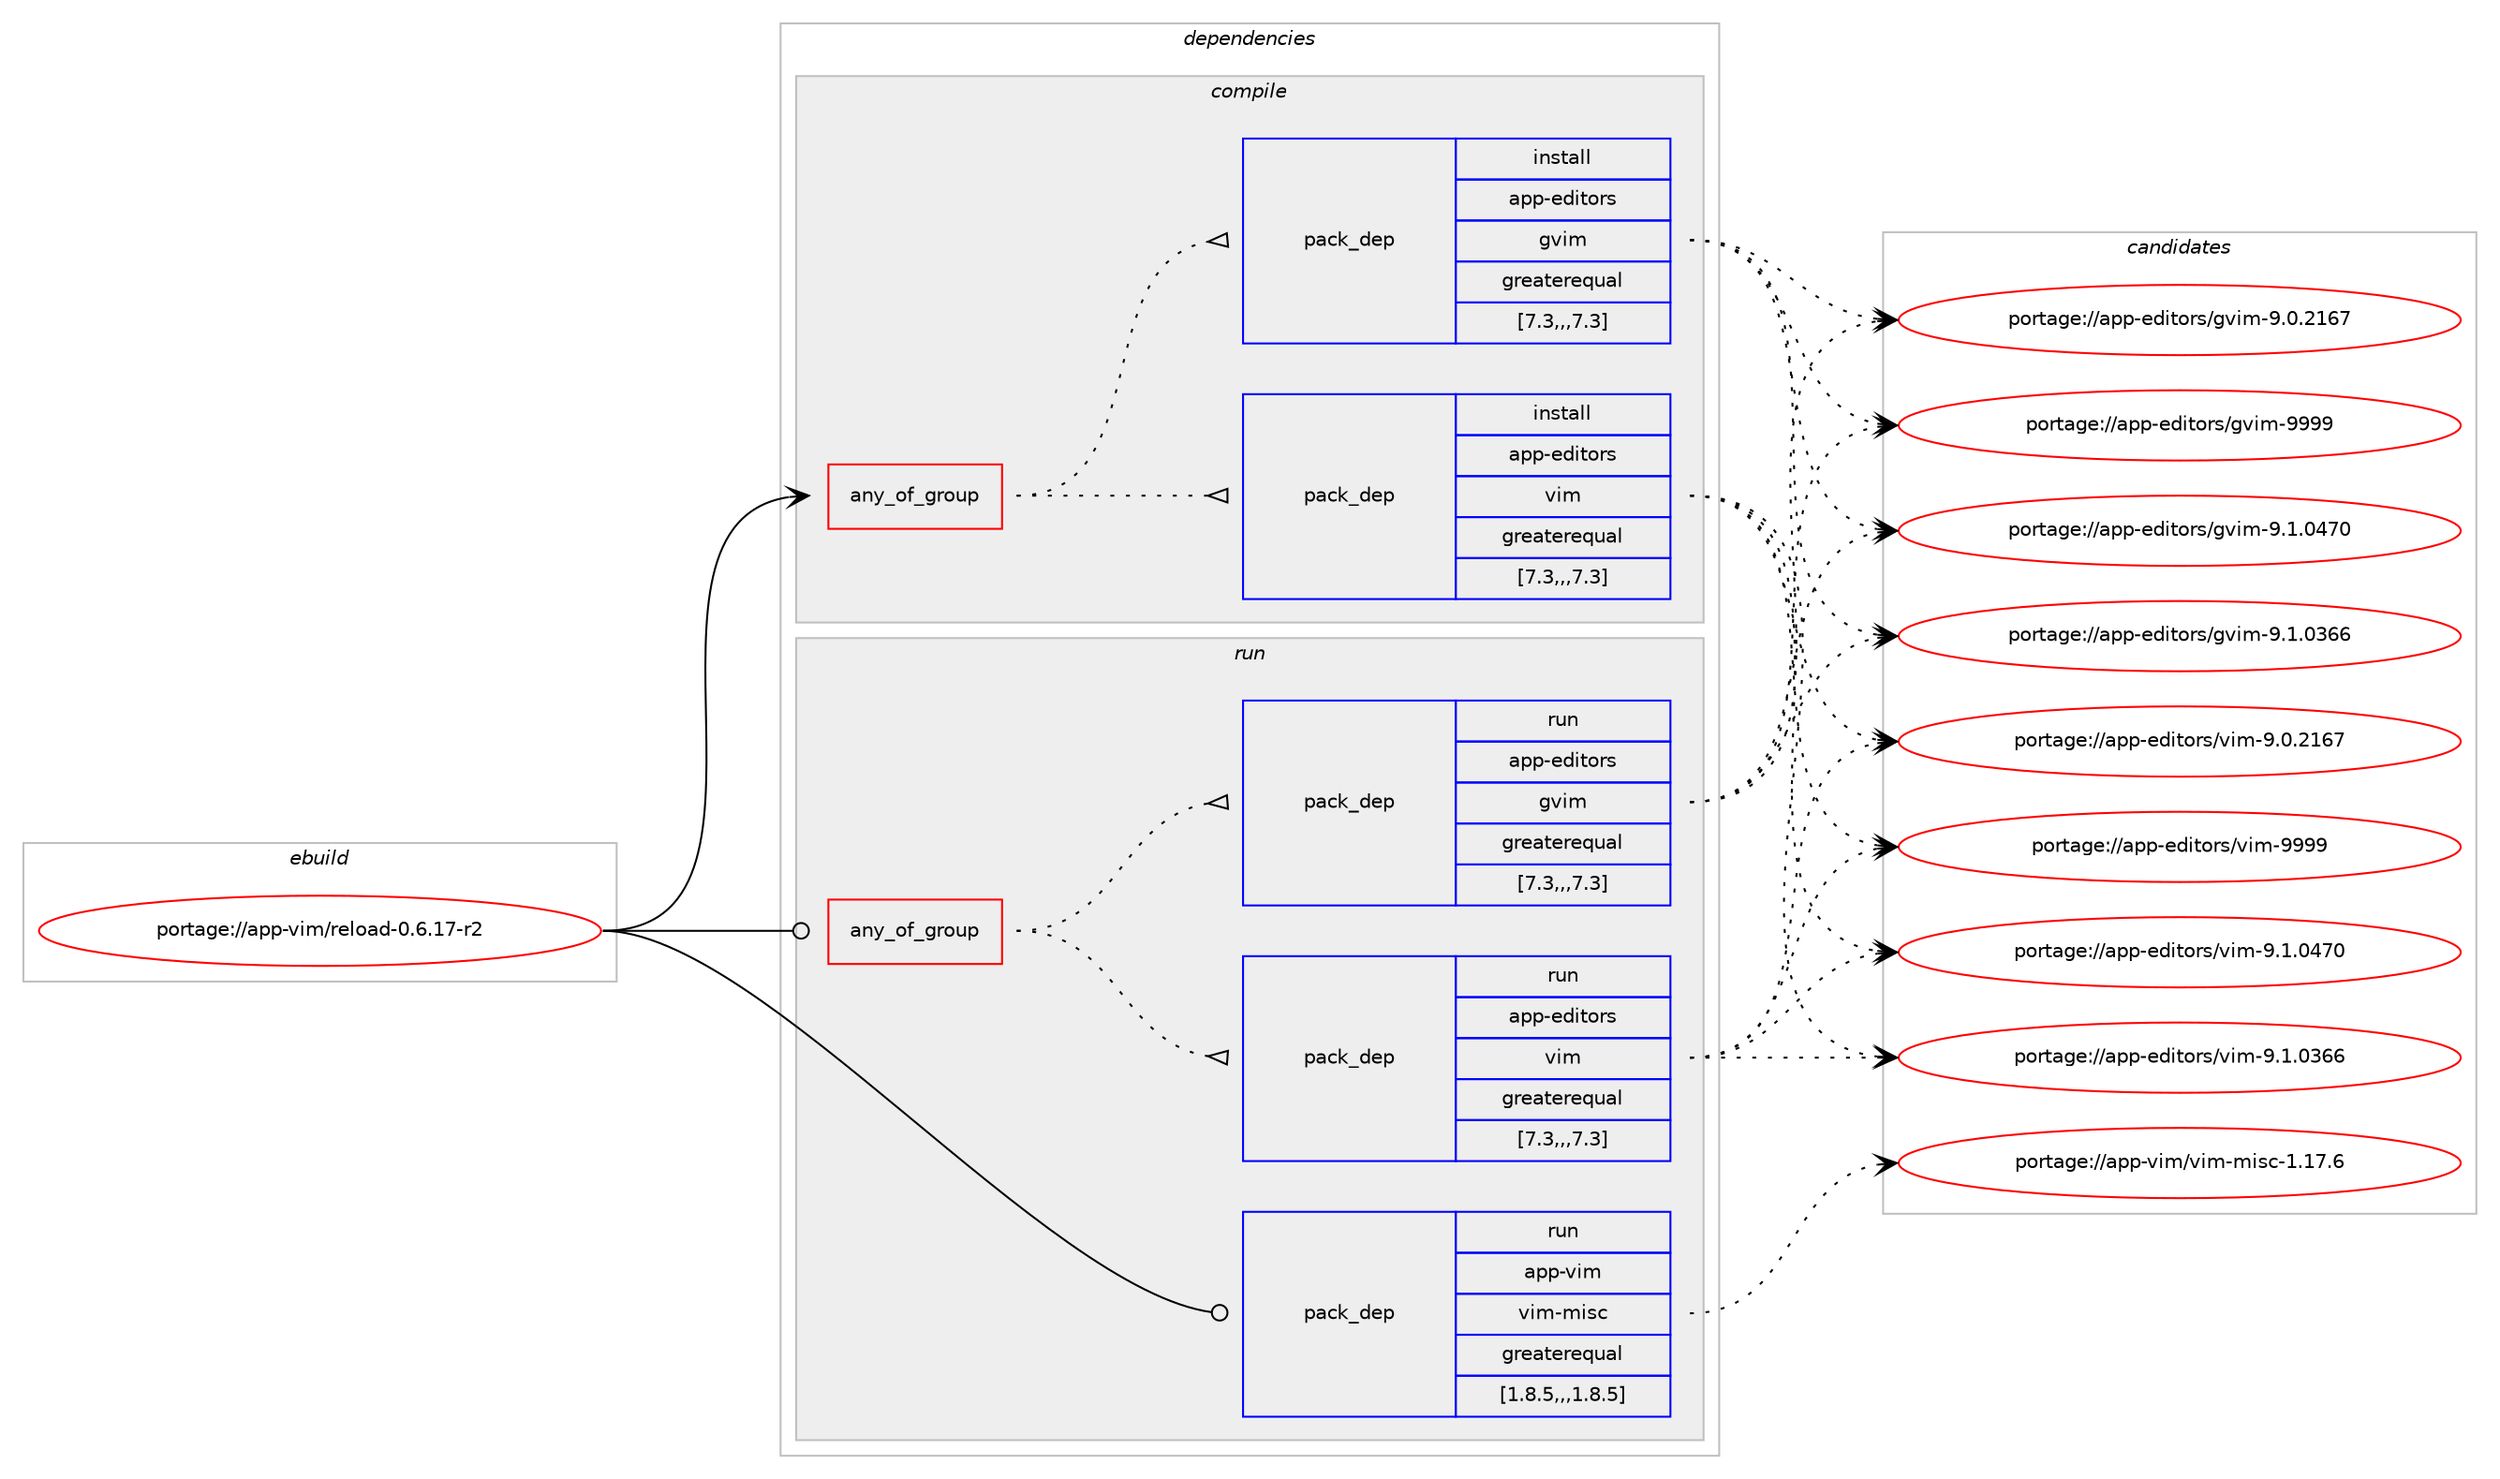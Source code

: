 digraph prolog {

# *************
# Graph options
# *************

newrank=true;
concentrate=true;
compound=true;
graph [rankdir=LR,fontname=Helvetica,fontsize=10,ranksep=1.5];#, ranksep=2.5, nodesep=0.2];
edge  [arrowhead=vee];
node  [fontname=Helvetica,fontsize=10];

# **********
# The ebuild
# **********

subgraph cluster_leftcol {
color=gray;
label=<<i>ebuild</i>>;
id [label="portage://app-vim/reload-0.6.17-r2", color=red, width=4, href="../app-vim/reload-0.6.17-r2.svg"];
}

# ****************
# The dependencies
# ****************

subgraph cluster_midcol {
color=gray;
label=<<i>dependencies</i>>;
subgraph cluster_compile {
fillcolor="#eeeeee";
style=filled;
label=<<i>compile</i>>;
subgraph any4075 {
dependency555378 [label=<<TABLE BORDER="0" CELLBORDER="1" CELLSPACING="0" CELLPADDING="4"><TR><TD CELLPADDING="10">any_of_group</TD></TR></TABLE>>, shape=none, color=red];subgraph pack404785 {
dependency555379 [label=<<TABLE BORDER="0" CELLBORDER="1" CELLSPACING="0" CELLPADDING="4" WIDTH="220"><TR><TD ROWSPAN="6" CELLPADDING="30">pack_dep</TD></TR><TR><TD WIDTH="110">install</TD></TR><TR><TD>app-editors</TD></TR><TR><TD>vim</TD></TR><TR><TD>greaterequal</TD></TR><TR><TD>[7.3,,,7.3]</TD></TR></TABLE>>, shape=none, color=blue];
}
dependency555378:e -> dependency555379:w [weight=20,style="dotted",arrowhead="oinv"];
subgraph pack404786 {
dependency555380 [label=<<TABLE BORDER="0" CELLBORDER="1" CELLSPACING="0" CELLPADDING="4" WIDTH="220"><TR><TD ROWSPAN="6" CELLPADDING="30">pack_dep</TD></TR><TR><TD WIDTH="110">install</TD></TR><TR><TD>app-editors</TD></TR><TR><TD>gvim</TD></TR><TR><TD>greaterequal</TD></TR><TR><TD>[7.3,,,7.3]</TD></TR></TABLE>>, shape=none, color=blue];
}
dependency555378:e -> dependency555380:w [weight=20,style="dotted",arrowhead="oinv"];
}
id:e -> dependency555378:w [weight=20,style="solid",arrowhead="vee"];
}
subgraph cluster_compileandrun {
fillcolor="#eeeeee";
style=filled;
label=<<i>compile and run</i>>;
}
subgraph cluster_run {
fillcolor="#eeeeee";
style=filled;
label=<<i>run</i>>;
subgraph any4076 {
dependency555381 [label=<<TABLE BORDER="0" CELLBORDER="1" CELLSPACING="0" CELLPADDING="4"><TR><TD CELLPADDING="10">any_of_group</TD></TR></TABLE>>, shape=none, color=red];subgraph pack404787 {
dependency555382 [label=<<TABLE BORDER="0" CELLBORDER="1" CELLSPACING="0" CELLPADDING="4" WIDTH="220"><TR><TD ROWSPAN="6" CELLPADDING="30">pack_dep</TD></TR><TR><TD WIDTH="110">run</TD></TR><TR><TD>app-editors</TD></TR><TR><TD>vim</TD></TR><TR><TD>greaterequal</TD></TR><TR><TD>[7.3,,,7.3]</TD></TR></TABLE>>, shape=none, color=blue];
}
dependency555381:e -> dependency555382:w [weight=20,style="dotted",arrowhead="oinv"];
subgraph pack404788 {
dependency555383 [label=<<TABLE BORDER="0" CELLBORDER="1" CELLSPACING="0" CELLPADDING="4" WIDTH="220"><TR><TD ROWSPAN="6" CELLPADDING="30">pack_dep</TD></TR><TR><TD WIDTH="110">run</TD></TR><TR><TD>app-editors</TD></TR><TR><TD>gvim</TD></TR><TR><TD>greaterequal</TD></TR><TR><TD>[7.3,,,7.3]</TD></TR></TABLE>>, shape=none, color=blue];
}
dependency555381:e -> dependency555383:w [weight=20,style="dotted",arrowhead="oinv"];
}
id:e -> dependency555381:w [weight=20,style="solid",arrowhead="odot"];
subgraph pack404789 {
dependency555384 [label=<<TABLE BORDER="0" CELLBORDER="1" CELLSPACING="0" CELLPADDING="4" WIDTH="220"><TR><TD ROWSPAN="6" CELLPADDING="30">pack_dep</TD></TR><TR><TD WIDTH="110">run</TD></TR><TR><TD>app-vim</TD></TR><TR><TD>vim-misc</TD></TR><TR><TD>greaterequal</TD></TR><TR><TD>[1.8.5,,,1.8.5]</TD></TR></TABLE>>, shape=none, color=blue];
}
id:e -> dependency555384:w [weight=20,style="solid",arrowhead="odot"];
}
}

# **************
# The candidates
# **************

subgraph cluster_choices {
rank=same;
color=gray;
label=<<i>candidates</i>>;

subgraph choice404785 {
color=black;
nodesep=1;
choice9711211245101100105116111114115471181051094557575757 [label="portage://app-editors/vim-9999", color=red, width=4,href="../app-editors/vim-9999.svg"];
choice971121124510110010511611111411547118105109455746494648525548 [label="portage://app-editors/vim-9.1.0470", color=red, width=4,href="../app-editors/vim-9.1.0470.svg"];
choice971121124510110010511611111411547118105109455746494648515454 [label="portage://app-editors/vim-9.1.0366", color=red, width=4,href="../app-editors/vim-9.1.0366.svg"];
choice971121124510110010511611111411547118105109455746484650495455 [label="portage://app-editors/vim-9.0.2167", color=red, width=4,href="../app-editors/vim-9.0.2167.svg"];
dependency555379:e -> choice9711211245101100105116111114115471181051094557575757:w [style=dotted,weight="100"];
dependency555379:e -> choice971121124510110010511611111411547118105109455746494648525548:w [style=dotted,weight="100"];
dependency555379:e -> choice971121124510110010511611111411547118105109455746494648515454:w [style=dotted,weight="100"];
dependency555379:e -> choice971121124510110010511611111411547118105109455746484650495455:w [style=dotted,weight="100"];
}
subgraph choice404786 {
color=black;
nodesep=1;
choice9711211245101100105116111114115471031181051094557575757 [label="portage://app-editors/gvim-9999", color=red, width=4,href="../app-editors/gvim-9999.svg"];
choice971121124510110010511611111411547103118105109455746494648525548 [label="portage://app-editors/gvim-9.1.0470", color=red, width=4,href="../app-editors/gvim-9.1.0470.svg"];
choice971121124510110010511611111411547103118105109455746494648515454 [label="portage://app-editors/gvim-9.1.0366", color=red, width=4,href="../app-editors/gvim-9.1.0366.svg"];
choice971121124510110010511611111411547103118105109455746484650495455 [label="portage://app-editors/gvim-9.0.2167", color=red, width=4,href="../app-editors/gvim-9.0.2167.svg"];
dependency555380:e -> choice9711211245101100105116111114115471031181051094557575757:w [style=dotted,weight="100"];
dependency555380:e -> choice971121124510110010511611111411547103118105109455746494648525548:w [style=dotted,weight="100"];
dependency555380:e -> choice971121124510110010511611111411547103118105109455746494648515454:w [style=dotted,weight="100"];
dependency555380:e -> choice971121124510110010511611111411547103118105109455746484650495455:w [style=dotted,weight="100"];
}
subgraph choice404787 {
color=black;
nodesep=1;
choice9711211245101100105116111114115471181051094557575757 [label="portage://app-editors/vim-9999", color=red, width=4,href="../app-editors/vim-9999.svg"];
choice971121124510110010511611111411547118105109455746494648525548 [label="portage://app-editors/vim-9.1.0470", color=red, width=4,href="../app-editors/vim-9.1.0470.svg"];
choice971121124510110010511611111411547118105109455746494648515454 [label="portage://app-editors/vim-9.1.0366", color=red, width=4,href="../app-editors/vim-9.1.0366.svg"];
choice971121124510110010511611111411547118105109455746484650495455 [label="portage://app-editors/vim-9.0.2167", color=red, width=4,href="../app-editors/vim-9.0.2167.svg"];
dependency555382:e -> choice9711211245101100105116111114115471181051094557575757:w [style=dotted,weight="100"];
dependency555382:e -> choice971121124510110010511611111411547118105109455746494648525548:w [style=dotted,weight="100"];
dependency555382:e -> choice971121124510110010511611111411547118105109455746494648515454:w [style=dotted,weight="100"];
dependency555382:e -> choice971121124510110010511611111411547118105109455746484650495455:w [style=dotted,weight="100"];
}
subgraph choice404788 {
color=black;
nodesep=1;
choice9711211245101100105116111114115471031181051094557575757 [label="portage://app-editors/gvim-9999", color=red, width=4,href="../app-editors/gvim-9999.svg"];
choice971121124510110010511611111411547103118105109455746494648525548 [label="portage://app-editors/gvim-9.1.0470", color=red, width=4,href="../app-editors/gvim-9.1.0470.svg"];
choice971121124510110010511611111411547103118105109455746494648515454 [label="portage://app-editors/gvim-9.1.0366", color=red, width=4,href="../app-editors/gvim-9.1.0366.svg"];
choice971121124510110010511611111411547103118105109455746484650495455 [label="portage://app-editors/gvim-9.0.2167", color=red, width=4,href="../app-editors/gvim-9.0.2167.svg"];
dependency555383:e -> choice9711211245101100105116111114115471031181051094557575757:w [style=dotted,weight="100"];
dependency555383:e -> choice971121124510110010511611111411547103118105109455746494648525548:w [style=dotted,weight="100"];
dependency555383:e -> choice971121124510110010511611111411547103118105109455746494648515454:w [style=dotted,weight="100"];
dependency555383:e -> choice971121124510110010511611111411547103118105109455746484650495455:w [style=dotted,weight="100"];
}
subgraph choice404789 {
color=black;
nodesep=1;
choice971121124511810510947118105109451091051159945494649554654 [label="portage://app-vim/vim-misc-1.17.6", color=red, width=4,href="../app-vim/vim-misc-1.17.6.svg"];
dependency555384:e -> choice971121124511810510947118105109451091051159945494649554654:w [style=dotted,weight="100"];
}
}

}
